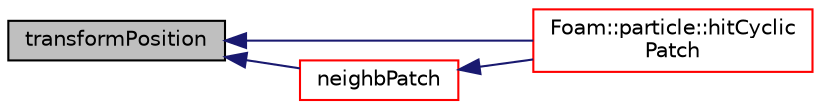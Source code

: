 digraph "transformPosition"
{
  bgcolor="transparent";
  edge [fontname="Helvetica",fontsize="10",labelfontname="Helvetica",labelfontsize="10"];
  node [fontname="Helvetica",fontsize="10",shape=record];
  rankdir="LR";
  Node1 [label="transformPosition",height=0.2,width=0.4,color="black", fillcolor="grey75", style="filled", fontcolor="black"];
  Node1 -> Node2 [dir="back",color="midnightblue",fontsize="10",style="solid",fontname="Helvetica"];
  Node2 [label="Foam::particle::hitCyclic\lPatch",height=0.2,width=0.4,color="red",URL="$a01813.html#a18d4a8f6e9443b58d4ba678034d03d19",tooltip="Overridable function to handle the particle hitting a cyclicPatch. "];
  Node1 -> Node3 [dir="back",color="midnightblue",fontsize="10",style="solid",fontname="Helvetica"];
  Node3 [label="neighbPatch",height=0.2,width=0.4,color="red",URL="$a00491.html#a49d80ca28e191e7195db3ec436dea127"];
  Node3 -> Node2 [dir="back",color="midnightblue",fontsize="10",style="solid",fontname="Helvetica"];
}

